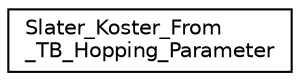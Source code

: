 digraph "Graphical Class Hierarchy"
{
  edge [fontname="Helvetica",fontsize="10",labelfontname="Helvetica",labelfontsize="10"];
  node [fontname="Helvetica",fontsize="10",shape=record];
  rankdir="LR";
  Node1 [label="Slater_Koster_From\l_TB_Hopping_Parameter",height=0.2,width=0.4,color="black", fillcolor="white", style="filled",URL="$classSlater__Koster__From__TB__Hopping__Parameter.html",tooltip="Associate Orbitals to Slater-Koster matrix elements. "];
}

